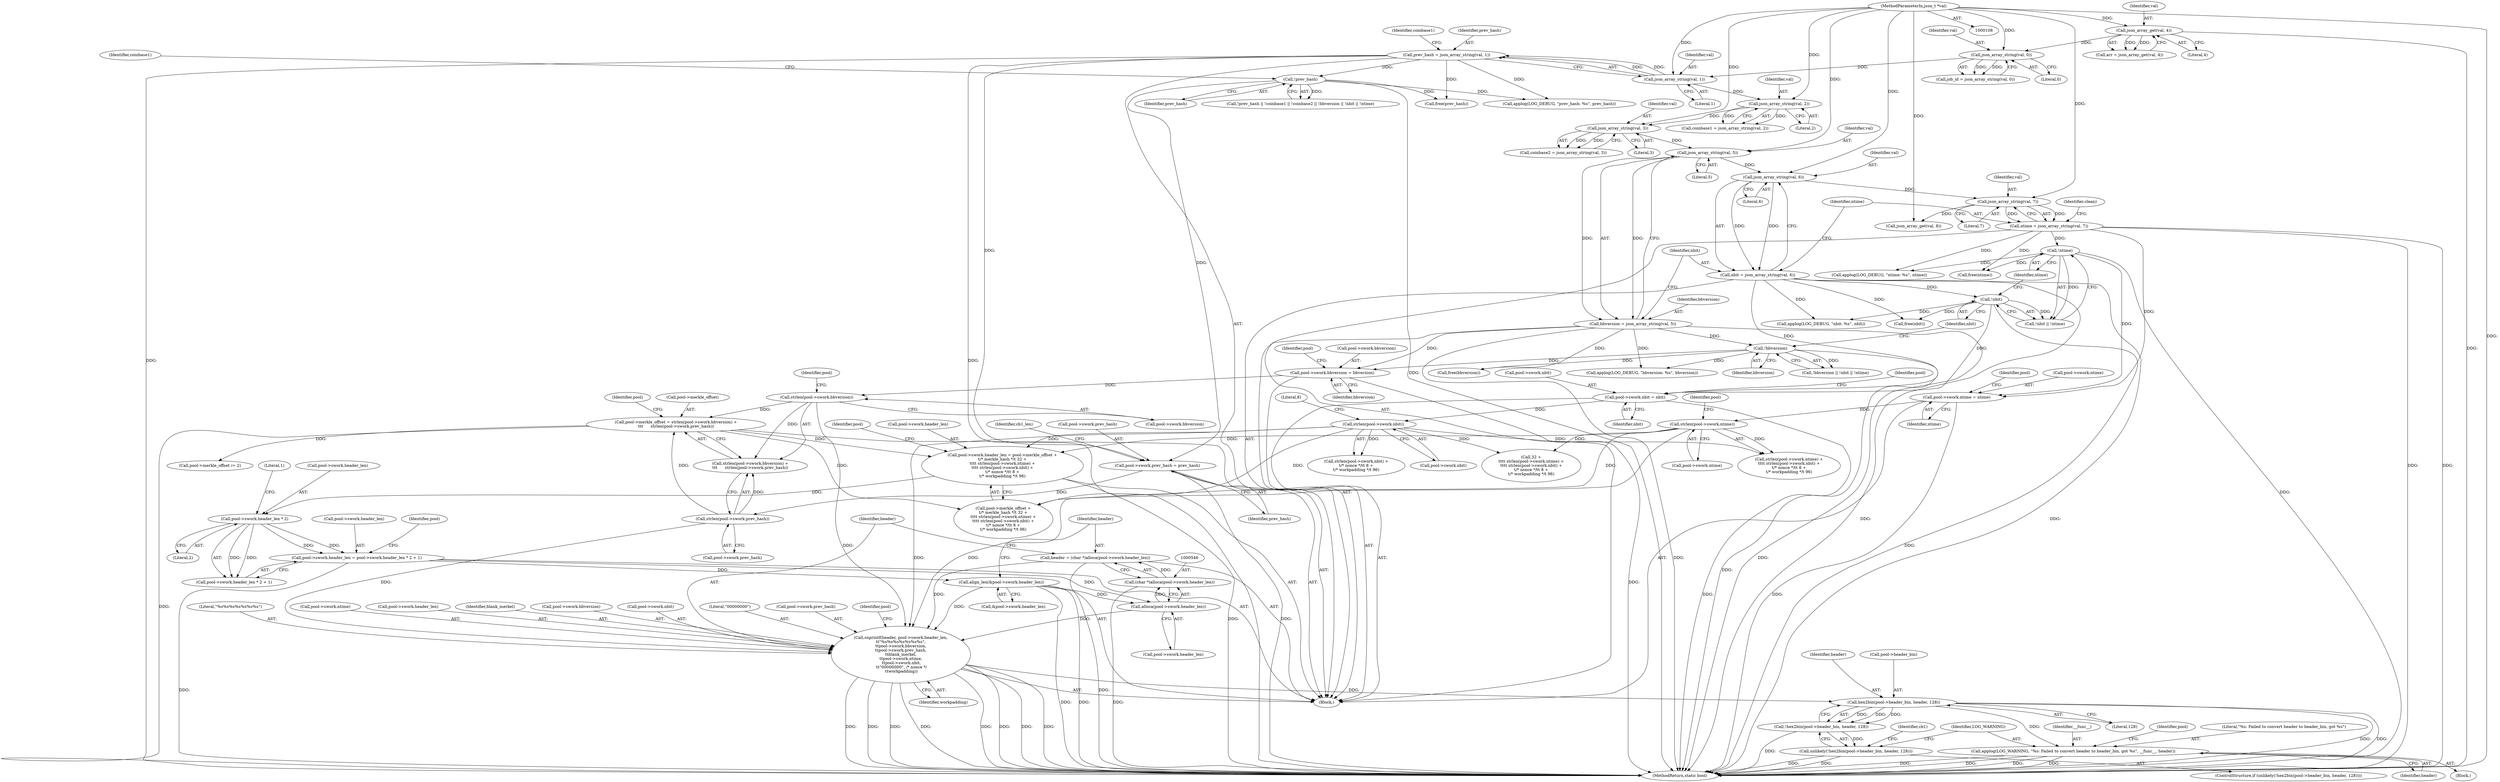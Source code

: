 digraph "0_sgminer_910c36089940e81fb85c65b8e63dcd2fac71470c@API" {
"1000553" [label="(Call,snprintf(header, pool->swork.header_len,\n\t\t\"%s%s%s%s%s%s%s\",\n\t\tpool->swork.bbversion,\n\t\tpool->swork.prev_hash,\n\t\tblank_merkel,\n\t\tpool->swork.ntime,\n \t\tpool->swork.nbit,\n \t\t\"00000000\", /* nonce */\n \t\tworkpadding))"];
"1000543" [label="(Call,header = (char *)alloca(pool->swork.header_len))"];
"1000545" [label="(Call,(char *)alloca(pool->swork.header_len))"];
"1000547" [label="(Call,alloca(pool->swork.header_len))"];
"1000521" [label="(Call,pool->swork.header_len = pool->swork.header_len * 2 + 1)"];
"1000528" [label="(Call,pool->swork.header_len * 2)"];
"1000487" [label="(Call,pool->swork.header_len = pool->merkle_offset +\n\t/* merkle_hash */\t 32 +\n\t\t\t\t strlen(pool->swork.ntime) +\n\t\t\t\t strlen(pool->swork.nbit) +\n\t/* nonce */\t\t 8 +\n\t/* workpadding */\t 96)"];
"1000470" [label="(Call,pool->merkle_offset = strlen(pool->swork.bbversion) +\n\t\t\t      strlen(pool->swork.prev_hash))"];
"1000475" [label="(Call,strlen(pool->swork.bbversion))"];
"1000303" [label="(Call,pool->swork.bbversion = bbversion)"];
"1000205" [label="(Call,!bbversion)"];
"1000170" [label="(Call,bbversion = json_array_string(val, 5))"];
"1000172" [label="(Call,json_array_string(val, 5))"];
"1000167" [label="(Call,json_array_string(val, 3))"];
"1000162" [label="(Call,json_array_string(val, 2))"];
"1000157" [label="(Call,json_array_string(val, 1))"];
"1000152" [label="(Call,json_array_string(val, 0))"];
"1000135" [label="(Call,json_array_get(val, 4))"];
"1000110" [label="(MethodParameterIn,json_t *val)"];
"1000481" [label="(Call,strlen(pool->swork.prev_hash))"];
"1000284" [label="(Call,pool->swork.prev_hash = prev_hash)"];
"1000196" [label="(Call,!prev_hash)"];
"1000155" [label="(Call,prev_hash = json_array_string(val, 1))"];
"1000500" [label="(Call,strlen(pool->swork.ntime))"];
"1000317" [label="(Call,pool->swork.ntime = ntime)"];
"1000180" [label="(Call,ntime = json_array_string(val, 7))"];
"1000182" [label="(Call,json_array_string(val, 7))"];
"1000177" [label="(Call,json_array_string(val, 6))"];
"1000210" [label="(Call,!ntime)"];
"1000507" [label="(Call,strlen(pool->swork.nbit))"];
"1000310" [label="(Call,pool->swork.nbit = nbit)"];
"1000208" [label="(Call,!nbit)"];
"1000175" [label="(Call,nbit = json_array_string(val, 6))"];
"1000536" [label="(Call,align_len(&pool->swork.header_len))"];
"1000587" [label="(Call,hex2bin(pool->header_bin, header, 128))"];
"1000586" [label="(Call,!hex2bin(pool->header_bin, header, 128))"];
"1000585" [label="(Call,unlikely(!hex2bin(pool->header_bin, header, 128)))"];
"1000594" [label="(Call,applog(LOG_WARNING, \"%s: Failed to convert header to header_bin, got %s\", __func__, header))"];
"1000474" [label="(Call,strlen(pool->swork.bbversion) +\n\t\t\t      strlen(pool->swork.prev_hash))"];
"1000527" [label="(Call,pool->swork.header_len * 2 + 1)"];
"1000182" [label="(Call,json_array_string(val, 7))"];
"1000482" [label="(Call,pool->swork.prev_hash)"];
"1000186" [label="(Identifier,clean)"];
"1000598" [label="(Identifier,header)"];
"1000209" [label="(Identifier,nbit)"];
"1000722" [label="(Call,applog(LOG_DEBUG, \"bbversion: %s\", bbversion))"];
"1000168" [label="(Identifier,val)"];
"1000204" [label="(Call,!bbversion || !nbit || !ntime)"];
"1000154" [label="(Literal,0)"];
"1000195" [label="(Call,!prev_hash || !coinbase1 || !coinbase2 || !bbversion || !nbit || !ntime)"];
"1000555" [label="(Call,pool->swork.header_len)"];
"1000170" [label="(Call,bbversion = json_array_string(val, 5))"];
"1000173" [label="(Identifier,val)"];
"1000135" [label="(Call,json_array_get(val, 4))"];
"1000594" [label="(Call,applog(LOG_WARNING, \"%s: Failed to convert header to header_bin, got %s\", __func__, header))"];
"1000205" [label="(Call,!bbversion)"];
"1000164" [label="(Literal,2)"];
"1000592" [label="(Literal,128)"];
"1000586" [label="(Call,!hex2bin(pool->header_bin, header, 128))"];
"1000545" [label="(Call,(char *)alloca(pool->swork.header_len))"];
"1000536" [label="(Call,align_len(&pool->swork.header_len))"];
"1000175" [label="(Call,nbit = json_array_string(val, 6))"];
"1000571" [label="(Identifier,blank_merkel)"];
"1000488" [label="(Call,pool->swork.header_len)"];
"1000231" [label="(Call,free(bbversion))"];
"1000588" [label="(Call,pool->header_bin)"];
"1000178" [label="(Identifier,val)"];
"1000585" [label="(Call,unlikely(!hex2bin(pool->header_bin, header, 128)))"];
"1000528" [label="(Call,pool->swork.header_len * 2)"];
"1000219" [label="(Call,free(prev_hash))"];
"1000133" [label="(Call,arr = json_array_get(val, 4))"];
"1000596" [label="(Literal,\"%s: Failed to convert header to header_bin, got %s\")"];
"1000171" [label="(Identifier,bbversion)"];
"1000110" [label="(MethodParameterIn,json_t *val)"];
"1000561" [label="(Call,pool->swork.bbversion)"];
"1000584" [label="(ControlStructure,if (unlikely(!hex2bin(pool->header_bin, header, 128))))"];
"1000487" [label="(Call,pool->swork.header_len = pool->merkle_offset +\n\t/* merkle_hash */\t 32 +\n\t\t\t\t strlen(pool->swork.ntime) +\n\t\t\t\t strlen(pool->swork.nbit) +\n\t/* nonce */\t\t 8 +\n\t/* workpadding */\t 96)"];
"1000537" [label="(Call,&pool->swork.header_len)"];
"1000500" [label="(Call,strlen(pool->swork.ntime))"];
"1000507" [label="(Call,strlen(pool->swork.nbit))"];
"1000160" [label="(Call,coinbase1 = json_array_string(val, 2))"];
"1000554" [label="(Identifier,header)"];
"1000577" [label="(Call,pool->swork.nbit)"];
"1000310" [label="(Call,pool->swork.nbit = nbit)"];
"1000169" [label="(Literal,3)"];
"1000206" [label="(Identifier,bbversion)"];
"1000510" [label="(Identifier,pool)"];
"1000470" [label="(Call,pool->merkle_offset = strlen(pool->swork.bbversion) +\n\t\t\t      strlen(pool->swork.prev_hash))"];
"1000501" [label="(Call,pool->swork.ntime)"];
"1000136" [label="(Identifier,val)"];
"1000200" [label="(Identifier,coinbase1)"];
"1000597" [label="(Identifier,__func__)"];
"1000316" [label="(Identifier,nbit)"];
"1000544" [label="(Identifier,header)"];
"1000150" [label="(Call,job_id = json_array_string(val, 0))"];
"1000161" [label="(Identifier,coinbase1)"];
"1000591" [label="(Identifier,header)"];
"1000167" [label="(Call,json_array_string(val, 3))"];
"1000196" [label="(Call,!prev_hash)"];
"1000179" [label="(Literal,6)"];
"1000211" [label="(Identifier,ntime)"];
"1000583" [label="(Identifier,workpadding)"];
"1000183" [label="(Identifier,val)"];
"1000309" [label="(Identifier,bbversion)"];
"1000318" [label="(Call,pool->swork.ntime)"];
"1000111" [label="(Block,)"];
"1000600" [label="(Identifier,pool)"];
"1000582" [label="(Literal,\"00000000\")"];
"1000208" [label="(Call,!nbit)"];
"1000730" [label="(Call,applog(LOG_DEBUG, \"ntime: %s\", ntime))"];
"1000210" [label="(Call,!ntime)"];
"1000158" [label="(Identifier,val)"];
"1000493" [label="(Call,pool->merkle_offset +\n\t/* merkle_hash */\t 32 +\n\t\t\t\t strlen(pool->swork.ntime) +\n\t\t\t\t strlen(pool->swork.nbit) +\n\t/* nonce */\t\t 8 +\n\t/* workpadding */\t 96)"];
"1000514" [label="(Literal,8)"];
"1000506" [label="(Call,strlen(pool->swork.nbit) +\n\t/* nonce */\t\t 8 +\n\t/* workpadding */\t 96)"];
"1000768" [label="(MethodReturn,static bool)"];
"1000162" [label="(Call,json_array_string(val, 2))"];
"1000172" [label="(Call,json_array_string(val, 5))"];
"1000481" [label="(Call,strlen(pool->swork.prev_hash))"];
"1000304" [label="(Call,pool->swork.bbversion)"];
"1000566" [label="(Call,pool->swork.prev_hash)"];
"1000589" [label="(Identifier,pool)"];
"1000188" [label="(Call,json_array_get(val, 8))"];
"1000235" [label="(Call,free(nbit))"];
"1000239" [label="(Call,free(ntime))"];
"1000176" [label="(Identifier,nbit)"];
"1000508" [label="(Call,pool->swork.nbit)"];
"1000547" [label="(Call,alloca(pool->swork.header_len))"];
"1000180" [label="(Call,ntime = json_array_string(val, 7))"];
"1000137" [label="(Literal,4)"];
"1000587" [label="(Call,hex2bin(pool->header_bin, header, 128))"];
"1000184" [label="(Literal,7)"];
"1000516" [label="(Call,pool->merkle_offset /= 2)"];
"1000710" [label="(Call,applog(LOG_DEBUG, \"prev_hash: %s\", prev_hash))"];
"1000207" [label="(Call,!nbit || !ntime)"];
"1000726" [label="(Call,applog(LOG_DEBUG, \"nbit: %s\", nbit))"];
"1000522" [label="(Call,pool->swork.header_len)"];
"1000177" [label="(Call,json_array_string(val, 6))"];
"1000157" [label="(Call,json_array_string(val, 1))"];
"1000535" [label="(Literal,1)"];
"1000548" [label="(Call,pool->swork.header_len)"];
"1000497" [label="(Call,32 +\n\t\t\t\t strlen(pool->swork.ntime) +\n\t\t\t\t strlen(pool->swork.nbit) +\n\t/* nonce */\t\t 8 +\n\t/* workpadding */\t 96)"];
"1000320" [label="(Identifier,pool)"];
"1000471" [label="(Call,pool->merkle_offset)"];
"1000595" [label="(Identifier,LOG_WARNING)"];
"1000181" [label="(Identifier,ntime)"];
"1000475" [label="(Call,strlen(pool->swork.bbversion))"];
"1000155" [label="(Call,prev_hash = json_array_string(val, 1))"];
"1000490" [label="(Identifier,pool)"];
"1000553" [label="(Call,snprintf(header, pool->swork.header_len,\n\t\t\"%s%s%s%s%s%s%s\",\n\t\tpool->swork.bbversion,\n\t\tpool->swork.prev_hash,\n\t\tblank_merkel,\n\t\tpool->swork.ntime,\n \t\tpool->swork.nbit,\n \t\t\"00000000\", /* nonce */\n \t\tworkpadding))"];
"1000303" [label="(Call,pool->swork.bbversion = bbversion)"];
"1000484" [label="(Identifier,pool)"];
"1000163" [label="(Identifier,val)"];
"1000529" [label="(Call,pool->swork.header_len)"];
"1000560" [label="(Literal,\"%s%s%s%s%s%s%s\")"];
"1000534" [label="(Literal,2)"];
"1000197" [label="(Identifier,prev_hash)"];
"1000521" [label="(Call,pool->swork.header_len = pool->swork.header_len * 2 + 1)"];
"1000153" [label="(Identifier,val)"];
"1000152" [label="(Call,json_array_string(val, 0))"];
"1000327" [label="(Identifier,pool)"];
"1000284" [label="(Call,pool->swork.prev_hash = prev_hash)"];
"1000518" [label="(Identifier,pool)"];
"1000174" [label="(Literal,5)"];
"1000499" [label="(Call,strlen(pool->swork.ntime) +\n\t\t\t\t strlen(pool->swork.nbit) +\n\t/* nonce */\t\t 8 +\n\t/* workpadding */\t 96)"];
"1000156" [label="(Identifier,prev_hash)"];
"1000476" [label="(Call,pool->swork.bbversion)"];
"1000543" [label="(Call,header = (char *)alloca(pool->swork.header_len))"];
"1000292" [label="(Identifier,cb1_len)"];
"1000159" [label="(Literal,1)"];
"1000290" [label="(Identifier,prev_hash)"];
"1000604" [label="(Identifier,cb1)"];
"1000593" [label="(Block,)"];
"1000323" [label="(Identifier,ntime)"];
"1000540" [label="(Identifier,pool)"];
"1000317" [label="(Call,pool->swork.ntime = ntime)"];
"1000285" [label="(Call,pool->swork.prev_hash)"];
"1000313" [label="(Identifier,pool)"];
"1000165" [label="(Call,coinbase2 = json_array_string(val, 3))"];
"1000311" [label="(Call,pool->swork.nbit)"];
"1000572" [label="(Call,pool->swork.ntime)"];
"1000553" -> "1000111"  [label="AST: "];
"1000553" -> "1000583"  [label="CFG: "];
"1000554" -> "1000553"  [label="AST: "];
"1000555" -> "1000553"  [label="AST: "];
"1000560" -> "1000553"  [label="AST: "];
"1000561" -> "1000553"  [label="AST: "];
"1000566" -> "1000553"  [label="AST: "];
"1000571" -> "1000553"  [label="AST: "];
"1000572" -> "1000553"  [label="AST: "];
"1000577" -> "1000553"  [label="AST: "];
"1000582" -> "1000553"  [label="AST: "];
"1000583" -> "1000553"  [label="AST: "];
"1000589" -> "1000553"  [label="CFG: "];
"1000553" -> "1000768"  [label="DDG: "];
"1000553" -> "1000768"  [label="DDG: "];
"1000553" -> "1000768"  [label="DDG: "];
"1000553" -> "1000768"  [label="DDG: "];
"1000553" -> "1000768"  [label="DDG: "];
"1000553" -> "1000768"  [label="DDG: "];
"1000553" -> "1000768"  [label="DDG: "];
"1000553" -> "1000768"  [label="DDG: "];
"1000543" -> "1000553"  [label="DDG: "];
"1000547" -> "1000553"  [label="DDG: "];
"1000536" -> "1000553"  [label="DDG: "];
"1000475" -> "1000553"  [label="DDG: "];
"1000481" -> "1000553"  [label="DDG: "];
"1000500" -> "1000553"  [label="DDG: "];
"1000507" -> "1000553"  [label="DDG: "];
"1000553" -> "1000587"  [label="DDG: "];
"1000543" -> "1000111"  [label="AST: "];
"1000543" -> "1000545"  [label="CFG: "];
"1000544" -> "1000543"  [label="AST: "];
"1000545" -> "1000543"  [label="AST: "];
"1000554" -> "1000543"  [label="CFG: "];
"1000543" -> "1000768"  [label="DDG: "];
"1000545" -> "1000543"  [label="DDG: "];
"1000545" -> "1000547"  [label="CFG: "];
"1000546" -> "1000545"  [label="AST: "];
"1000547" -> "1000545"  [label="AST: "];
"1000545" -> "1000768"  [label="DDG: "];
"1000547" -> "1000545"  [label="DDG: "];
"1000547" -> "1000548"  [label="CFG: "];
"1000548" -> "1000547"  [label="AST: "];
"1000521" -> "1000547"  [label="DDG: "];
"1000536" -> "1000547"  [label="DDG: "];
"1000521" -> "1000111"  [label="AST: "];
"1000521" -> "1000527"  [label="CFG: "];
"1000522" -> "1000521"  [label="AST: "];
"1000527" -> "1000521"  [label="AST: "];
"1000540" -> "1000521"  [label="CFG: "];
"1000521" -> "1000768"  [label="DDG: "];
"1000528" -> "1000521"  [label="DDG: "];
"1000528" -> "1000521"  [label="DDG: "];
"1000521" -> "1000536"  [label="DDG: "];
"1000528" -> "1000527"  [label="AST: "];
"1000528" -> "1000534"  [label="CFG: "];
"1000529" -> "1000528"  [label="AST: "];
"1000534" -> "1000528"  [label="AST: "];
"1000535" -> "1000528"  [label="CFG: "];
"1000528" -> "1000527"  [label="DDG: "];
"1000528" -> "1000527"  [label="DDG: "];
"1000487" -> "1000528"  [label="DDG: "];
"1000487" -> "1000111"  [label="AST: "];
"1000487" -> "1000493"  [label="CFG: "];
"1000488" -> "1000487"  [label="AST: "];
"1000493" -> "1000487"  [label="AST: "];
"1000518" -> "1000487"  [label="CFG: "];
"1000487" -> "1000768"  [label="DDG: "];
"1000470" -> "1000487"  [label="DDG: "];
"1000500" -> "1000487"  [label="DDG: "];
"1000507" -> "1000487"  [label="DDG: "];
"1000470" -> "1000111"  [label="AST: "];
"1000470" -> "1000474"  [label="CFG: "];
"1000471" -> "1000470"  [label="AST: "];
"1000474" -> "1000470"  [label="AST: "];
"1000490" -> "1000470"  [label="CFG: "];
"1000470" -> "1000768"  [label="DDG: "];
"1000475" -> "1000470"  [label="DDG: "];
"1000481" -> "1000470"  [label="DDG: "];
"1000470" -> "1000493"  [label="DDG: "];
"1000470" -> "1000516"  [label="DDG: "];
"1000475" -> "1000474"  [label="AST: "];
"1000475" -> "1000476"  [label="CFG: "];
"1000476" -> "1000475"  [label="AST: "];
"1000484" -> "1000475"  [label="CFG: "];
"1000475" -> "1000474"  [label="DDG: "];
"1000303" -> "1000475"  [label="DDG: "];
"1000303" -> "1000111"  [label="AST: "];
"1000303" -> "1000309"  [label="CFG: "];
"1000304" -> "1000303"  [label="AST: "];
"1000309" -> "1000303"  [label="AST: "];
"1000313" -> "1000303"  [label="CFG: "];
"1000303" -> "1000768"  [label="DDG: "];
"1000205" -> "1000303"  [label="DDG: "];
"1000170" -> "1000303"  [label="DDG: "];
"1000205" -> "1000204"  [label="AST: "];
"1000205" -> "1000206"  [label="CFG: "];
"1000206" -> "1000205"  [label="AST: "];
"1000209" -> "1000205"  [label="CFG: "];
"1000204" -> "1000205"  [label="CFG: "];
"1000205" -> "1000768"  [label="DDG: "];
"1000205" -> "1000204"  [label="DDG: "];
"1000170" -> "1000205"  [label="DDG: "];
"1000205" -> "1000231"  [label="DDG: "];
"1000205" -> "1000722"  [label="DDG: "];
"1000170" -> "1000111"  [label="AST: "];
"1000170" -> "1000172"  [label="CFG: "];
"1000171" -> "1000170"  [label="AST: "];
"1000172" -> "1000170"  [label="AST: "];
"1000176" -> "1000170"  [label="CFG: "];
"1000170" -> "1000768"  [label="DDG: "];
"1000170" -> "1000768"  [label="DDG: "];
"1000172" -> "1000170"  [label="DDG: "];
"1000172" -> "1000170"  [label="DDG: "];
"1000170" -> "1000231"  [label="DDG: "];
"1000170" -> "1000722"  [label="DDG: "];
"1000172" -> "1000174"  [label="CFG: "];
"1000173" -> "1000172"  [label="AST: "];
"1000174" -> "1000172"  [label="AST: "];
"1000167" -> "1000172"  [label="DDG: "];
"1000110" -> "1000172"  [label="DDG: "];
"1000172" -> "1000177"  [label="DDG: "];
"1000167" -> "1000165"  [label="AST: "];
"1000167" -> "1000169"  [label="CFG: "];
"1000168" -> "1000167"  [label="AST: "];
"1000169" -> "1000167"  [label="AST: "];
"1000165" -> "1000167"  [label="CFG: "];
"1000167" -> "1000165"  [label="DDG: "];
"1000167" -> "1000165"  [label="DDG: "];
"1000162" -> "1000167"  [label="DDG: "];
"1000110" -> "1000167"  [label="DDG: "];
"1000162" -> "1000160"  [label="AST: "];
"1000162" -> "1000164"  [label="CFG: "];
"1000163" -> "1000162"  [label="AST: "];
"1000164" -> "1000162"  [label="AST: "];
"1000160" -> "1000162"  [label="CFG: "];
"1000162" -> "1000160"  [label="DDG: "];
"1000162" -> "1000160"  [label="DDG: "];
"1000157" -> "1000162"  [label="DDG: "];
"1000110" -> "1000162"  [label="DDG: "];
"1000157" -> "1000155"  [label="AST: "];
"1000157" -> "1000159"  [label="CFG: "];
"1000158" -> "1000157"  [label="AST: "];
"1000159" -> "1000157"  [label="AST: "];
"1000155" -> "1000157"  [label="CFG: "];
"1000157" -> "1000155"  [label="DDG: "];
"1000157" -> "1000155"  [label="DDG: "];
"1000152" -> "1000157"  [label="DDG: "];
"1000110" -> "1000157"  [label="DDG: "];
"1000152" -> "1000150"  [label="AST: "];
"1000152" -> "1000154"  [label="CFG: "];
"1000153" -> "1000152"  [label="AST: "];
"1000154" -> "1000152"  [label="AST: "];
"1000150" -> "1000152"  [label="CFG: "];
"1000152" -> "1000150"  [label="DDG: "];
"1000152" -> "1000150"  [label="DDG: "];
"1000135" -> "1000152"  [label="DDG: "];
"1000110" -> "1000152"  [label="DDG: "];
"1000135" -> "1000133"  [label="AST: "];
"1000135" -> "1000137"  [label="CFG: "];
"1000136" -> "1000135"  [label="AST: "];
"1000137" -> "1000135"  [label="AST: "];
"1000133" -> "1000135"  [label="CFG: "];
"1000135" -> "1000768"  [label="DDG: "];
"1000135" -> "1000133"  [label="DDG: "];
"1000135" -> "1000133"  [label="DDG: "];
"1000110" -> "1000135"  [label="DDG: "];
"1000110" -> "1000108"  [label="AST: "];
"1000110" -> "1000768"  [label="DDG: "];
"1000110" -> "1000177"  [label="DDG: "];
"1000110" -> "1000182"  [label="DDG: "];
"1000110" -> "1000188"  [label="DDG: "];
"1000481" -> "1000474"  [label="AST: "];
"1000481" -> "1000482"  [label="CFG: "];
"1000482" -> "1000481"  [label="AST: "];
"1000474" -> "1000481"  [label="CFG: "];
"1000481" -> "1000474"  [label="DDG: "];
"1000284" -> "1000481"  [label="DDG: "];
"1000284" -> "1000111"  [label="AST: "];
"1000284" -> "1000290"  [label="CFG: "];
"1000285" -> "1000284"  [label="AST: "];
"1000290" -> "1000284"  [label="AST: "];
"1000292" -> "1000284"  [label="CFG: "];
"1000284" -> "1000768"  [label="DDG: "];
"1000196" -> "1000284"  [label="DDG: "];
"1000155" -> "1000284"  [label="DDG: "];
"1000196" -> "1000195"  [label="AST: "];
"1000196" -> "1000197"  [label="CFG: "];
"1000197" -> "1000196"  [label="AST: "];
"1000200" -> "1000196"  [label="CFG: "];
"1000195" -> "1000196"  [label="CFG: "];
"1000196" -> "1000768"  [label="DDG: "];
"1000196" -> "1000195"  [label="DDG: "];
"1000155" -> "1000196"  [label="DDG: "];
"1000196" -> "1000219"  [label="DDG: "];
"1000196" -> "1000710"  [label="DDG: "];
"1000155" -> "1000111"  [label="AST: "];
"1000156" -> "1000155"  [label="AST: "];
"1000161" -> "1000155"  [label="CFG: "];
"1000155" -> "1000768"  [label="DDG: "];
"1000155" -> "1000768"  [label="DDG: "];
"1000155" -> "1000219"  [label="DDG: "];
"1000155" -> "1000710"  [label="DDG: "];
"1000500" -> "1000499"  [label="AST: "];
"1000500" -> "1000501"  [label="CFG: "];
"1000501" -> "1000500"  [label="AST: "];
"1000510" -> "1000500"  [label="CFG: "];
"1000500" -> "1000493"  [label="DDG: "];
"1000500" -> "1000497"  [label="DDG: "];
"1000500" -> "1000499"  [label="DDG: "];
"1000317" -> "1000500"  [label="DDG: "];
"1000317" -> "1000111"  [label="AST: "];
"1000317" -> "1000323"  [label="CFG: "];
"1000318" -> "1000317"  [label="AST: "];
"1000323" -> "1000317"  [label="AST: "];
"1000327" -> "1000317"  [label="CFG: "];
"1000317" -> "1000768"  [label="DDG: "];
"1000180" -> "1000317"  [label="DDG: "];
"1000210" -> "1000317"  [label="DDG: "];
"1000180" -> "1000111"  [label="AST: "];
"1000180" -> "1000182"  [label="CFG: "];
"1000181" -> "1000180"  [label="AST: "];
"1000182" -> "1000180"  [label="AST: "];
"1000186" -> "1000180"  [label="CFG: "];
"1000180" -> "1000768"  [label="DDG: "];
"1000180" -> "1000768"  [label="DDG: "];
"1000182" -> "1000180"  [label="DDG: "];
"1000182" -> "1000180"  [label="DDG: "];
"1000180" -> "1000210"  [label="DDG: "];
"1000180" -> "1000239"  [label="DDG: "];
"1000180" -> "1000730"  [label="DDG: "];
"1000182" -> "1000184"  [label="CFG: "];
"1000183" -> "1000182"  [label="AST: "];
"1000184" -> "1000182"  [label="AST: "];
"1000177" -> "1000182"  [label="DDG: "];
"1000182" -> "1000188"  [label="DDG: "];
"1000177" -> "1000175"  [label="AST: "];
"1000177" -> "1000179"  [label="CFG: "];
"1000178" -> "1000177"  [label="AST: "];
"1000179" -> "1000177"  [label="AST: "];
"1000175" -> "1000177"  [label="CFG: "];
"1000177" -> "1000175"  [label="DDG: "];
"1000177" -> "1000175"  [label="DDG: "];
"1000210" -> "1000207"  [label="AST: "];
"1000210" -> "1000211"  [label="CFG: "];
"1000211" -> "1000210"  [label="AST: "];
"1000207" -> "1000210"  [label="CFG: "];
"1000210" -> "1000768"  [label="DDG: "];
"1000210" -> "1000207"  [label="DDG: "];
"1000210" -> "1000239"  [label="DDG: "];
"1000210" -> "1000730"  [label="DDG: "];
"1000507" -> "1000506"  [label="AST: "];
"1000507" -> "1000508"  [label="CFG: "];
"1000508" -> "1000507"  [label="AST: "];
"1000514" -> "1000507"  [label="CFG: "];
"1000507" -> "1000493"  [label="DDG: "];
"1000507" -> "1000497"  [label="DDG: "];
"1000507" -> "1000499"  [label="DDG: "];
"1000507" -> "1000506"  [label="DDG: "];
"1000310" -> "1000507"  [label="DDG: "];
"1000310" -> "1000111"  [label="AST: "];
"1000310" -> "1000316"  [label="CFG: "];
"1000311" -> "1000310"  [label="AST: "];
"1000316" -> "1000310"  [label="AST: "];
"1000320" -> "1000310"  [label="CFG: "];
"1000310" -> "1000768"  [label="DDG: "];
"1000208" -> "1000310"  [label="DDG: "];
"1000175" -> "1000310"  [label="DDG: "];
"1000208" -> "1000207"  [label="AST: "];
"1000208" -> "1000209"  [label="CFG: "];
"1000209" -> "1000208"  [label="AST: "];
"1000211" -> "1000208"  [label="CFG: "];
"1000207" -> "1000208"  [label="CFG: "];
"1000208" -> "1000768"  [label="DDG: "];
"1000208" -> "1000207"  [label="DDG: "];
"1000175" -> "1000208"  [label="DDG: "];
"1000208" -> "1000235"  [label="DDG: "];
"1000208" -> "1000726"  [label="DDG: "];
"1000175" -> "1000111"  [label="AST: "];
"1000176" -> "1000175"  [label="AST: "];
"1000181" -> "1000175"  [label="CFG: "];
"1000175" -> "1000768"  [label="DDG: "];
"1000175" -> "1000768"  [label="DDG: "];
"1000175" -> "1000235"  [label="DDG: "];
"1000175" -> "1000726"  [label="DDG: "];
"1000536" -> "1000111"  [label="AST: "];
"1000536" -> "1000537"  [label="CFG: "];
"1000537" -> "1000536"  [label="AST: "];
"1000544" -> "1000536"  [label="CFG: "];
"1000536" -> "1000768"  [label="DDG: "];
"1000536" -> "1000768"  [label="DDG: "];
"1000587" -> "1000586"  [label="AST: "];
"1000587" -> "1000592"  [label="CFG: "];
"1000588" -> "1000587"  [label="AST: "];
"1000591" -> "1000587"  [label="AST: "];
"1000592" -> "1000587"  [label="AST: "];
"1000586" -> "1000587"  [label="CFG: "];
"1000587" -> "1000768"  [label="DDG: "];
"1000587" -> "1000768"  [label="DDG: "];
"1000587" -> "1000586"  [label="DDG: "];
"1000587" -> "1000586"  [label="DDG: "];
"1000587" -> "1000586"  [label="DDG: "];
"1000587" -> "1000594"  [label="DDG: "];
"1000586" -> "1000585"  [label="AST: "];
"1000585" -> "1000586"  [label="CFG: "];
"1000586" -> "1000768"  [label="DDG: "];
"1000586" -> "1000585"  [label="DDG: "];
"1000585" -> "1000584"  [label="AST: "];
"1000595" -> "1000585"  [label="CFG: "];
"1000604" -> "1000585"  [label="CFG: "];
"1000585" -> "1000768"  [label="DDG: "];
"1000585" -> "1000768"  [label="DDG: "];
"1000594" -> "1000593"  [label="AST: "];
"1000594" -> "1000598"  [label="CFG: "];
"1000595" -> "1000594"  [label="AST: "];
"1000596" -> "1000594"  [label="AST: "];
"1000597" -> "1000594"  [label="AST: "];
"1000598" -> "1000594"  [label="AST: "];
"1000600" -> "1000594"  [label="CFG: "];
"1000594" -> "1000768"  [label="DDG: "];
"1000594" -> "1000768"  [label="DDG: "];
"1000594" -> "1000768"  [label="DDG: "];
"1000594" -> "1000768"  [label="DDG: "];
}
